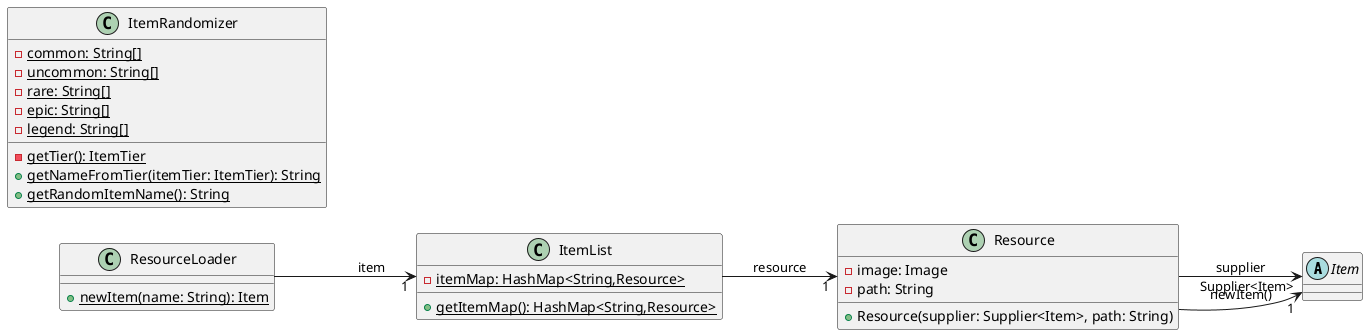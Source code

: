 @startuml
left to right direction
abstract class Item [[java:game.item.Item]] {}
class ItemRandomizer [[java:game.itemGenerator.ItemRandomizer]] {
	-{static} common: String[]
	-{static} uncommon: String[]
	-{static} rare: String[]
	-{static} epic: String[]
	-{static} legend: String[]
	-{static} getTier(): ItemTier
	+{static} getNameFromTier(itemTier: ItemTier): String
	+{static} getRandomItemName(): String
}
class ResourceLoader [[java:game.itemGenerator.ResourceLoader]] {
	+{static} newItem(name: String): Item
}
class Resource [[java:game.itemGenerator.Resource]] {
	-image: Image
	-path: String
	+Resource(supplier: Supplier<Item>, path: String)
}
class ItemList [[java:game.itemGenerator.ItemList]] {
	-{static} itemMap: HashMap<String,Resource>
	+{static} getItemMap(): HashMap<String,Resource>
}

ResourceLoader --> "1" ItemList : item
ItemList --> "1" Resource : resource
Resource --> "Supplier<Item>" Item : supplier
Resource --> "1" Item : newItem()


@enduml